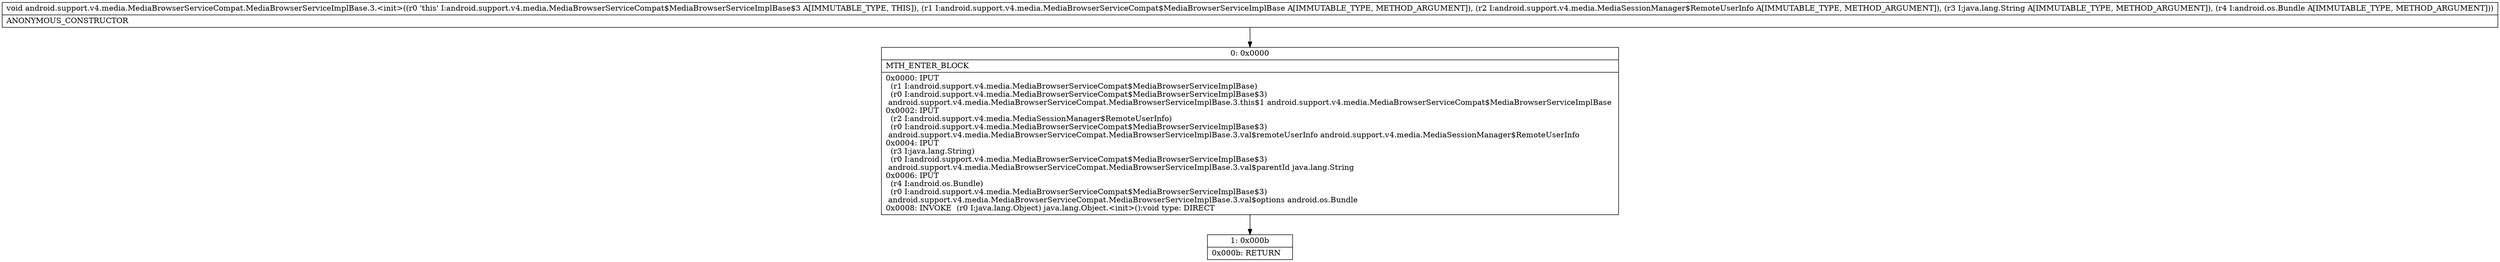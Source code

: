 digraph "CFG forandroid.support.v4.media.MediaBrowserServiceCompat.MediaBrowserServiceImplBase.3.\<init\>(Landroid\/support\/v4\/media\/MediaBrowserServiceCompat$MediaBrowserServiceImplBase;Landroid\/support\/v4\/media\/MediaSessionManager$RemoteUserInfo;Ljava\/lang\/String;Landroid\/os\/Bundle;)V" {
Node_0 [shape=record,label="{0\:\ 0x0000|MTH_ENTER_BLOCK\l|0x0000: IPUT  \l  (r1 I:android.support.v4.media.MediaBrowserServiceCompat$MediaBrowserServiceImplBase)\l  (r0 I:android.support.v4.media.MediaBrowserServiceCompat$MediaBrowserServiceImplBase$3)\l android.support.v4.media.MediaBrowserServiceCompat.MediaBrowserServiceImplBase.3.this$1 android.support.v4.media.MediaBrowserServiceCompat$MediaBrowserServiceImplBase \l0x0002: IPUT  \l  (r2 I:android.support.v4.media.MediaSessionManager$RemoteUserInfo)\l  (r0 I:android.support.v4.media.MediaBrowserServiceCompat$MediaBrowserServiceImplBase$3)\l android.support.v4.media.MediaBrowserServiceCompat.MediaBrowserServiceImplBase.3.val$remoteUserInfo android.support.v4.media.MediaSessionManager$RemoteUserInfo \l0x0004: IPUT  \l  (r3 I:java.lang.String)\l  (r0 I:android.support.v4.media.MediaBrowserServiceCompat$MediaBrowserServiceImplBase$3)\l android.support.v4.media.MediaBrowserServiceCompat.MediaBrowserServiceImplBase.3.val$parentId java.lang.String \l0x0006: IPUT  \l  (r4 I:android.os.Bundle)\l  (r0 I:android.support.v4.media.MediaBrowserServiceCompat$MediaBrowserServiceImplBase$3)\l android.support.v4.media.MediaBrowserServiceCompat.MediaBrowserServiceImplBase.3.val$options android.os.Bundle \l0x0008: INVOKE  (r0 I:java.lang.Object) java.lang.Object.\<init\>():void type: DIRECT \l}"];
Node_1 [shape=record,label="{1\:\ 0x000b|0x000b: RETURN   \l}"];
MethodNode[shape=record,label="{void android.support.v4.media.MediaBrowserServiceCompat.MediaBrowserServiceImplBase.3.\<init\>((r0 'this' I:android.support.v4.media.MediaBrowserServiceCompat$MediaBrowserServiceImplBase$3 A[IMMUTABLE_TYPE, THIS]), (r1 I:android.support.v4.media.MediaBrowserServiceCompat$MediaBrowserServiceImplBase A[IMMUTABLE_TYPE, METHOD_ARGUMENT]), (r2 I:android.support.v4.media.MediaSessionManager$RemoteUserInfo A[IMMUTABLE_TYPE, METHOD_ARGUMENT]), (r3 I:java.lang.String A[IMMUTABLE_TYPE, METHOD_ARGUMENT]), (r4 I:android.os.Bundle A[IMMUTABLE_TYPE, METHOD_ARGUMENT]))  | ANONYMOUS_CONSTRUCTOR\l}"];
MethodNode -> Node_0;
Node_0 -> Node_1;
}

